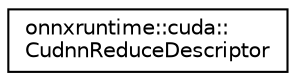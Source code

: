 digraph "Graphical Class Hierarchy"
{
  edge [fontname="Helvetica",fontsize="10",labelfontname="Helvetica",labelfontsize="10"];
  node [fontname="Helvetica",fontsize="10",shape=record];
  rankdir="LR";
  Node0 [label="onnxruntime::cuda::\lCudnnReduceDescriptor",height=0.2,width=0.4,color="black", fillcolor="white", style="filled",URL="$classonnxruntime_1_1cuda_1_1CudnnReduceDescriptor.html"];
}
